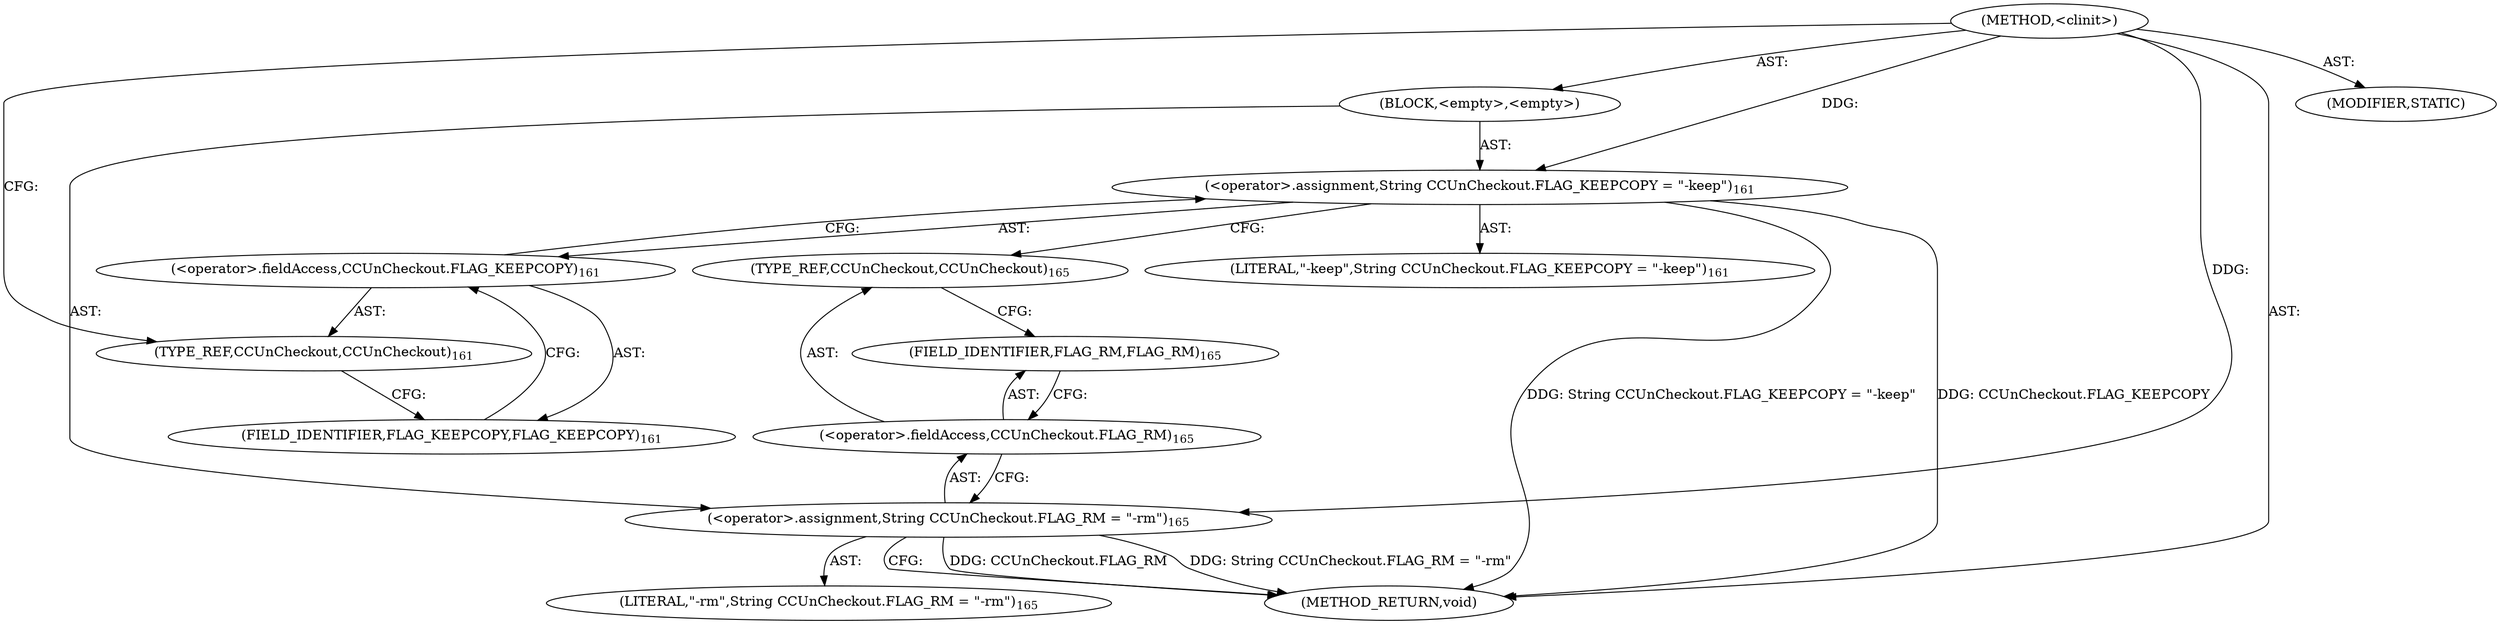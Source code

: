 digraph "&lt;clinit&gt;" {  
"111669149701" [label = <(METHOD,&lt;clinit&gt;)> ]
"25769803786" [label = <(BLOCK,&lt;empty&gt;,&lt;empty&gt;)> ]
"30064771114" [label = <(&lt;operator&gt;.assignment,String CCUnCheckout.FLAG_KEEPCOPY = &quot;-keep&quot;)<SUB>161</SUB>> ]
"30064771115" [label = <(&lt;operator&gt;.fieldAccess,CCUnCheckout.FLAG_KEEPCOPY)<SUB>161</SUB>> ]
"180388626434" [label = <(TYPE_REF,CCUnCheckout,CCUnCheckout)<SUB>161</SUB>> ]
"55834574853" [label = <(FIELD_IDENTIFIER,FLAG_KEEPCOPY,FLAG_KEEPCOPY)<SUB>161</SUB>> ]
"90194313220" [label = <(LITERAL,&quot;-keep&quot;,String CCUnCheckout.FLAG_KEEPCOPY = &quot;-keep&quot;)<SUB>161</SUB>> ]
"30064771116" [label = <(&lt;operator&gt;.assignment,String CCUnCheckout.FLAG_RM = &quot;-rm&quot;)<SUB>165</SUB>> ]
"30064771117" [label = <(&lt;operator&gt;.fieldAccess,CCUnCheckout.FLAG_RM)<SUB>165</SUB>> ]
"180388626435" [label = <(TYPE_REF,CCUnCheckout,CCUnCheckout)<SUB>165</SUB>> ]
"55834574854" [label = <(FIELD_IDENTIFIER,FLAG_RM,FLAG_RM)<SUB>165</SUB>> ]
"90194313221" [label = <(LITERAL,&quot;-rm&quot;,String CCUnCheckout.FLAG_RM = &quot;-rm&quot;)<SUB>165</SUB>> ]
"133143986191" [label = <(MODIFIER,STATIC)> ]
"128849018885" [label = <(METHOD_RETURN,void)> ]
  "111669149701" -> "25769803786"  [ label = "AST: "] 
  "111669149701" -> "133143986191"  [ label = "AST: "] 
  "111669149701" -> "128849018885"  [ label = "AST: "] 
  "25769803786" -> "30064771114"  [ label = "AST: "] 
  "25769803786" -> "30064771116"  [ label = "AST: "] 
  "30064771114" -> "30064771115"  [ label = "AST: "] 
  "30064771114" -> "90194313220"  [ label = "AST: "] 
  "30064771115" -> "180388626434"  [ label = "AST: "] 
  "30064771115" -> "55834574853"  [ label = "AST: "] 
  "30064771116" -> "30064771117"  [ label = "AST: "] 
  "30064771116" -> "90194313221"  [ label = "AST: "] 
  "30064771117" -> "180388626435"  [ label = "AST: "] 
  "30064771117" -> "55834574854"  [ label = "AST: "] 
  "30064771114" -> "180388626435"  [ label = "CFG: "] 
  "30064771116" -> "128849018885"  [ label = "CFG: "] 
  "30064771115" -> "30064771114"  [ label = "CFG: "] 
  "30064771117" -> "30064771116"  [ label = "CFG: "] 
  "180388626434" -> "55834574853"  [ label = "CFG: "] 
  "55834574853" -> "30064771115"  [ label = "CFG: "] 
  "180388626435" -> "55834574854"  [ label = "CFG: "] 
  "55834574854" -> "30064771117"  [ label = "CFG: "] 
  "111669149701" -> "180388626434"  [ label = "CFG: "] 
  "30064771114" -> "128849018885"  [ label = "DDG: CCUnCheckout.FLAG_KEEPCOPY"] 
  "30064771114" -> "128849018885"  [ label = "DDG: String CCUnCheckout.FLAG_KEEPCOPY = &quot;-keep&quot;"] 
  "30064771116" -> "128849018885"  [ label = "DDG: CCUnCheckout.FLAG_RM"] 
  "30064771116" -> "128849018885"  [ label = "DDG: String CCUnCheckout.FLAG_RM = &quot;-rm&quot;"] 
  "111669149701" -> "30064771114"  [ label = "DDG: "] 
  "111669149701" -> "30064771116"  [ label = "DDG: "] 
}
